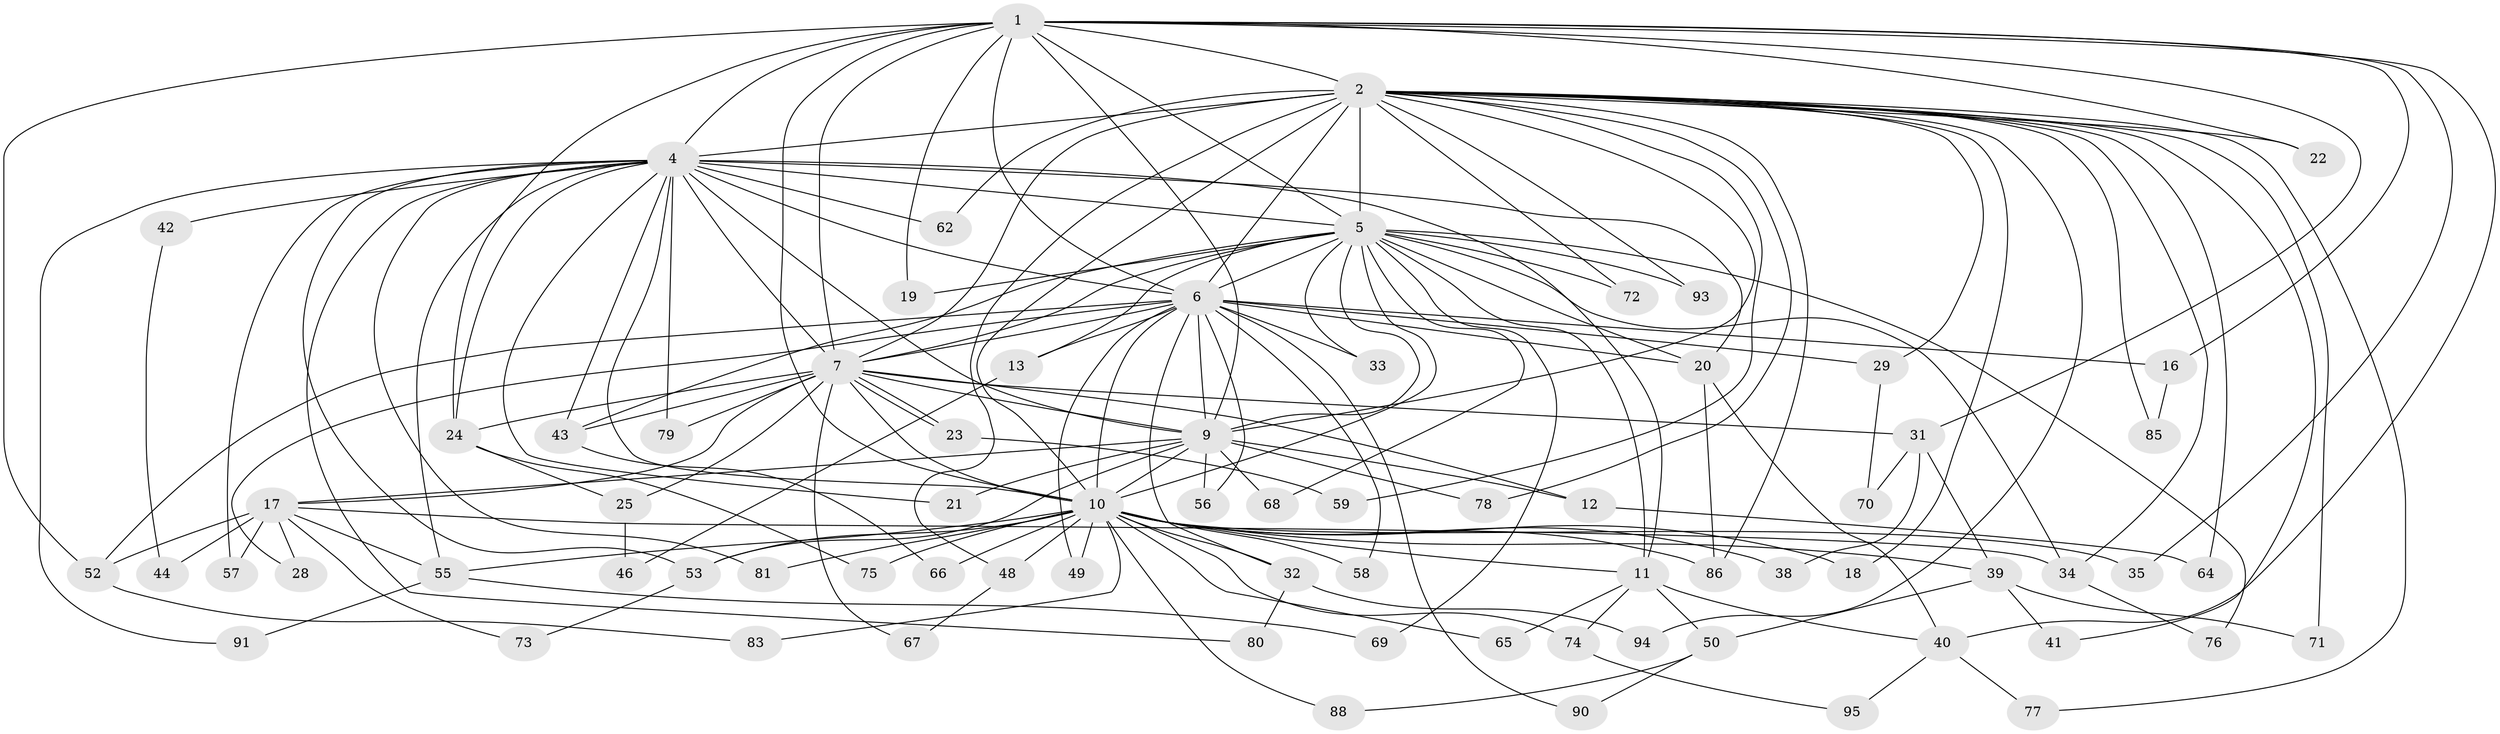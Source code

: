 // Generated by graph-tools (version 1.1) at 2025/23/03/03/25 07:23:48]
// undirected, 74 vertices, 169 edges
graph export_dot {
graph [start="1"]
  node [color=gray90,style=filled];
  1 [super="+8"];
  2 [super="+3"];
  4 [super="+15"];
  5 [super="+27"];
  6 [super="+30"];
  7 [super="+14"];
  9 [super="+51"];
  10 [super="+26"];
  11 [super="+45"];
  12;
  13 [super="+36"];
  16;
  17;
  18;
  19;
  20 [super="+87"];
  21;
  22;
  23;
  24 [super="+84"];
  25;
  28;
  29;
  31 [super="+89"];
  32;
  33;
  34 [super="+37"];
  35;
  38;
  39 [super="+54"];
  40 [super="+47"];
  41;
  42;
  43 [super="+63"];
  44;
  46;
  48;
  49;
  50;
  52 [super="+82"];
  53 [super="+61"];
  55 [super="+60"];
  56;
  57;
  58;
  59;
  62;
  64;
  65;
  66;
  67;
  68;
  69;
  70;
  71;
  72;
  73;
  74;
  75;
  76;
  77;
  78;
  79;
  80;
  81;
  83;
  85;
  86 [super="+92"];
  88;
  90;
  91;
  93;
  94;
  95;
  1 -- 2 [weight=4];
  1 -- 4 [weight=2];
  1 -- 5 [weight=2];
  1 -- 6 [weight=2];
  1 -- 7 [weight=3];
  1 -- 9 [weight=2];
  1 -- 10 [weight=2];
  1 -- 16;
  1 -- 19;
  1 -- 22;
  1 -- 24;
  1 -- 31;
  1 -- 40;
  1 -- 35;
  1 -- 52;
  2 -- 4 [weight=3];
  2 -- 5 [weight=2];
  2 -- 6 [weight=2];
  2 -- 7 [weight=2];
  2 -- 9 [weight=2];
  2 -- 10 [weight=3];
  2 -- 18;
  2 -- 59;
  2 -- 62;
  2 -- 64;
  2 -- 93;
  2 -- 71;
  2 -- 72;
  2 -- 77;
  2 -- 78;
  2 -- 85;
  2 -- 22;
  2 -- 86;
  2 -- 29;
  2 -- 94;
  2 -- 41;
  2 -- 48;
  2 -- 34;
  4 -- 5;
  4 -- 6;
  4 -- 7;
  4 -- 9;
  4 -- 10;
  4 -- 11;
  4 -- 21;
  4 -- 42 [weight=2];
  4 -- 43;
  4 -- 53;
  4 -- 55;
  4 -- 57;
  4 -- 62;
  4 -- 80;
  4 -- 81;
  4 -- 91;
  4 -- 79;
  4 -- 24;
  4 -- 20;
  5 -- 6;
  5 -- 7;
  5 -- 9;
  5 -- 10 [weight=2];
  5 -- 11;
  5 -- 13;
  5 -- 19;
  5 -- 20;
  5 -- 33;
  5 -- 34;
  5 -- 68;
  5 -- 69;
  5 -- 72;
  5 -- 76;
  5 -- 93;
  5 -- 43;
  6 -- 7;
  6 -- 9 [weight=2];
  6 -- 10;
  6 -- 13 [weight=2];
  6 -- 16;
  6 -- 20;
  6 -- 28;
  6 -- 29;
  6 -- 32;
  6 -- 33;
  6 -- 49;
  6 -- 56;
  6 -- 58;
  6 -- 90;
  6 -- 52;
  7 -- 9;
  7 -- 10;
  7 -- 12;
  7 -- 17;
  7 -- 23;
  7 -- 23;
  7 -- 24;
  7 -- 25;
  7 -- 31;
  7 -- 43;
  7 -- 67;
  7 -- 79;
  9 -- 10;
  9 -- 12;
  9 -- 17;
  9 -- 21;
  9 -- 56;
  9 -- 68;
  9 -- 78;
  9 -- 53;
  10 -- 18;
  10 -- 32;
  10 -- 35;
  10 -- 38;
  10 -- 39;
  10 -- 48;
  10 -- 49;
  10 -- 53;
  10 -- 55;
  10 -- 58;
  10 -- 65;
  10 -- 66;
  10 -- 74;
  10 -- 75;
  10 -- 81;
  10 -- 83;
  10 -- 86;
  10 -- 88;
  10 -- 11;
  11 -- 50;
  11 -- 40;
  11 -- 65;
  11 -- 74;
  12 -- 64;
  13 -- 46;
  16 -- 85;
  17 -- 28;
  17 -- 34;
  17 -- 44;
  17 -- 52;
  17 -- 57;
  17 -- 73;
  17 -- 55;
  20 -- 40;
  20 -- 86;
  23 -- 59;
  24 -- 25;
  24 -- 75;
  25 -- 46;
  29 -- 70;
  31 -- 38 [weight=2];
  31 -- 39;
  31 -- 70;
  32 -- 80;
  32 -- 94;
  34 -- 76;
  39 -- 41;
  39 -- 50;
  39 -- 71;
  40 -- 77;
  40 -- 95;
  42 -- 44;
  43 -- 66;
  48 -- 67;
  50 -- 88;
  50 -- 90;
  52 -- 83;
  53 -- 73;
  55 -- 91;
  55 -- 69;
  74 -- 95;
}
